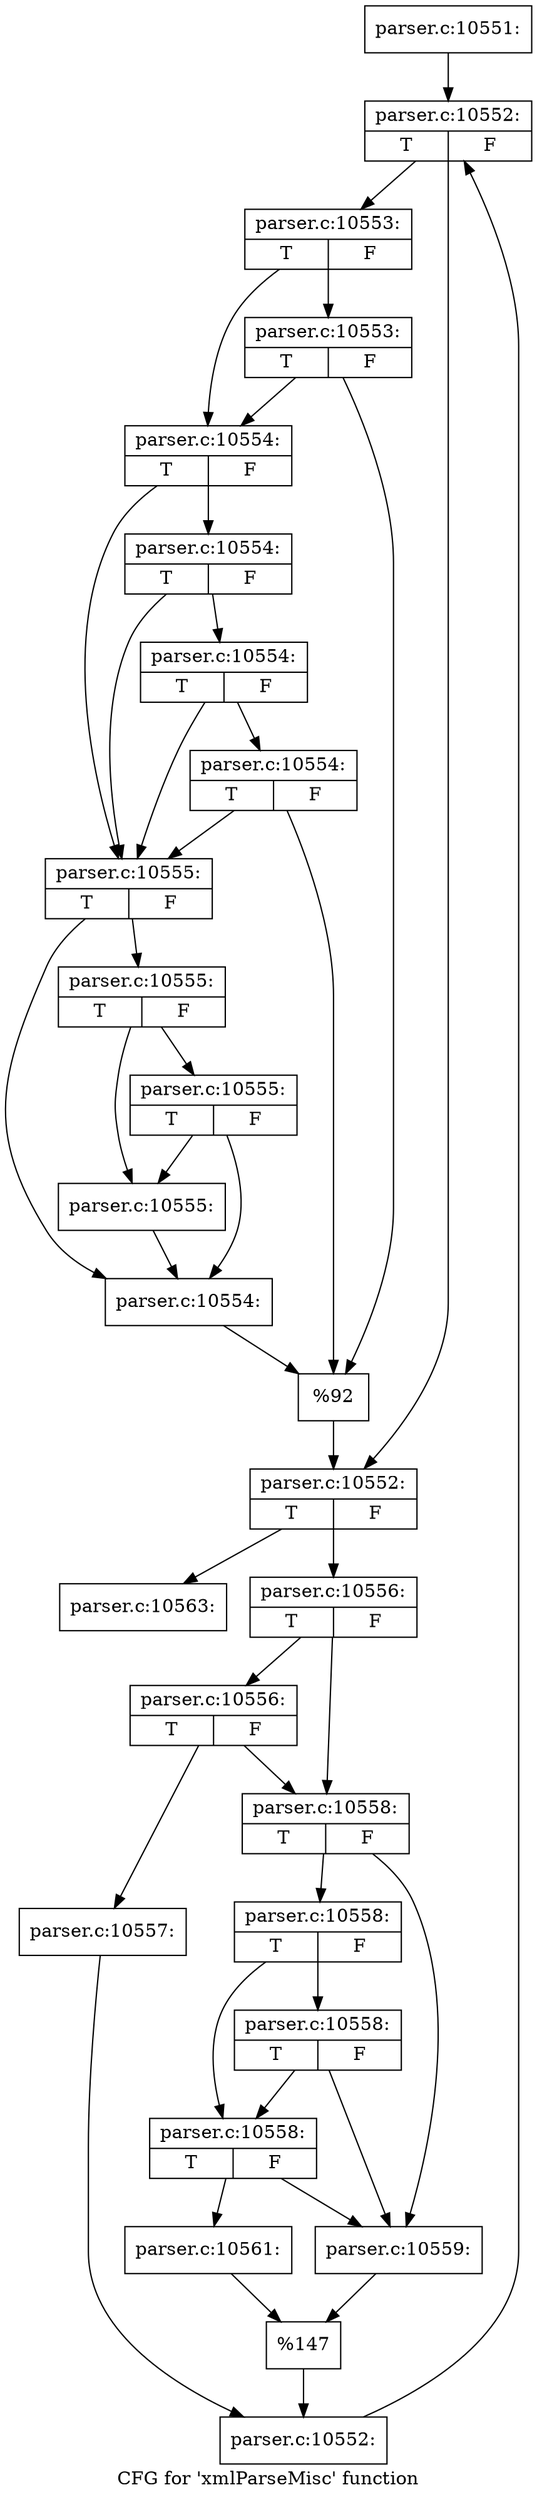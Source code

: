 digraph "CFG for 'xmlParseMisc' function" {
	label="CFG for 'xmlParseMisc' function";

	Node0x55d73bd2ca30 [shape=record,label="{parser.c:10551:}"];
	Node0x55d73bd2ca30 -> Node0x55d73bd446f0;
	Node0x55d73bd446f0 [shape=record,label="{parser.c:10552:|{<s0>T|<s1>F}}"];
	Node0x55d73bd446f0 -> Node0x55d73bd44f10;
	Node0x55d73bd446f0 -> Node0x55d73bd403c0;
	Node0x55d73bd44f10 [shape=record,label="{parser.c:10553:|{<s0>T|<s1>F}}"];
	Node0x55d73bd44f10 -> Node0x55d73bd453a0;
	Node0x55d73bd44f10 -> Node0x55d73bd45320;
	Node0x55d73bd453a0 [shape=record,label="{parser.c:10553:|{<s0>T|<s1>F}}"];
	Node0x55d73bd453a0 -> Node0x55d73bd45280;
	Node0x55d73bd453a0 -> Node0x55d73bd45320;
	Node0x55d73bd45320 [shape=record,label="{parser.c:10554:|{<s0>T|<s1>F}}"];
	Node0x55d73bd45320 -> Node0x55d73bd45d00;
	Node0x55d73bd45320 -> Node0x55d73bd452d0;
	Node0x55d73bd45d00 [shape=record,label="{parser.c:10554:|{<s0>T|<s1>F}}"];
	Node0x55d73bd45d00 -> Node0x55d73bd45cb0;
	Node0x55d73bd45d00 -> Node0x55d73bd452d0;
	Node0x55d73bd45cb0 [shape=record,label="{parser.c:10554:|{<s0>T|<s1>F}}"];
	Node0x55d73bd45cb0 -> Node0x55d73bd45c30;
	Node0x55d73bd45cb0 -> Node0x55d73bd452d0;
	Node0x55d73bd45c30 [shape=record,label="{parser.c:10554:|{<s0>T|<s1>F}}"];
	Node0x55d73bd45c30 -> Node0x55d73bd45280;
	Node0x55d73bd45c30 -> Node0x55d73bd452d0;
	Node0x55d73bd452d0 [shape=record,label="{parser.c:10555:|{<s0>T|<s1>F}}"];
	Node0x55d73bd452d0 -> Node0x55d73bd47110;
	Node0x55d73bd452d0 -> Node0x55d73bd471b0;
	Node0x55d73bd471b0 [shape=record,label="{parser.c:10555:|{<s0>T|<s1>F}}"];
	Node0x55d73bd471b0 -> Node0x55d73bd47690;
	Node0x55d73bd471b0 -> Node0x55d73bd47160;
	Node0x55d73bd47690 [shape=record,label="{parser.c:10555:|{<s0>T|<s1>F}}"];
	Node0x55d73bd47690 -> Node0x55d73bd47110;
	Node0x55d73bd47690 -> Node0x55d73bd47160;
	Node0x55d73bd47160 [shape=record,label="{parser.c:10555:}"];
	Node0x55d73bd47160 -> Node0x55d73bd47110;
	Node0x55d73bd47110 [shape=record,label="{parser.c:10554:}"];
	Node0x55d73bd47110 -> Node0x55d73bd45280;
	Node0x55d73bd45280 [shape=record,label="{%92}"];
	Node0x55d73bd45280 -> Node0x55d73bd403c0;
	Node0x55d73bd403c0 [shape=record,label="{parser.c:10552:|{<s0>T|<s1>F}}"];
	Node0x55d73bd403c0 -> Node0x55d73bd47090;
	Node0x55d73bd403c0 -> Node0x55d73bd44600;
	Node0x55d73bd47090 [shape=record,label="{parser.c:10556:|{<s0>T|<s1>F}}"];
	Node0x55d73bd47090 -> Node0x55d73bd486b0;
	Node0x55d73bd47090 -> Node0x55d73bd48660;
	Node0x55d73bd486b0 [shape=record,label="{parser.c:10556:|{<s0>T|<s1>F}}"];
	Node0x55d73bd486b0 -> Node0x55d73bd47f40;
	Node0x55d73bd486b0 -> Node0x55d73bd48660;
	Node0x55d73bd47f40 [shape=record,label="{parser.c:10557:}"];
	Node0x55d73bd47f40 -> Node0x55d73bd48610;
	Node0x55d73bd48660 [shape=record,label="{parser.c:10558:|{<s0>T|<s1>F}}"];
	Node0x55d73bd48660 -> Node0x55d73bd49400;
	Node0x55d73bd48660 -> Node0x55d73bd49570;
	Node0x55d73bd49570 [shape=record,label="{parser.c:10558:|{<s0>T|<s1>F}}"];
	Node0x55d73bd49570 -> Node0x55d73bd49a50;
	Node0x55d73bd49570 -> Node0x55d73bd494f0;
	Node0x55d73bd49a50 [shape=record,label="{parser.c:10558:|{<s0>T|<s1>F}}"];
	Node0x55d73bd49a50 -> Node0x55d73bd49400;
	Node0x55d73bd49a50 -> Node0x55d73bd494f0;
	Node0x55d73bd494f0 [shape=record,label="{parser.c:10558:|{<s0>T|<s1>F}}"];
	Node0x55d73bd494f0 -> Node0x55d73bd49400;
	Node0x55d73bd494f0 -> Node0x55d73bd494a0;
	Node0x55d73bd49400 [shape=record,label="{parser.c:10559:}"];
	Node0x55d73bd49400 -> Node0x55d73bd49450;
	Node0x55d73bd494a0 [shape=record,label="{parser.c:10561:}"];
	Node0x55d73bd494a0 -> Node0x55d73bd49450;
	Node0x55d73bd49450 [shape=record,label="{%147}"];
	Node0x55d73bd49450 -> Node0x55d73bd48610;
	Node0x55d73bd48610 [shape=record,label="{parser.c:10552:}"];
	Node0x55d73bd48610 -> Node0x55d73bd446f0;
	Node0x55d73bd44600 [shape=record,label="{parser.c:10563:}"];
}
